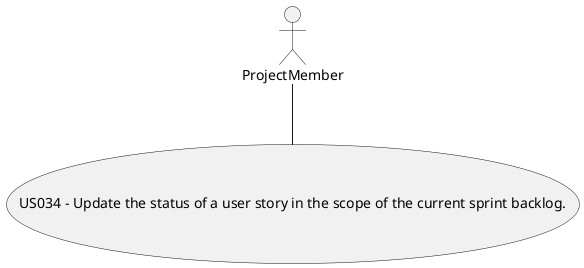 @startuml
'https://plantuml.com/use-case-diagram

actor ProjectMember

usecase (US034 - Update the status of a user story in the scope of the current sprint backlog.)

:ProjectMember: -- (US034 - Update the status of a user story in the scope of the current sprint backlog.)

@enduml
